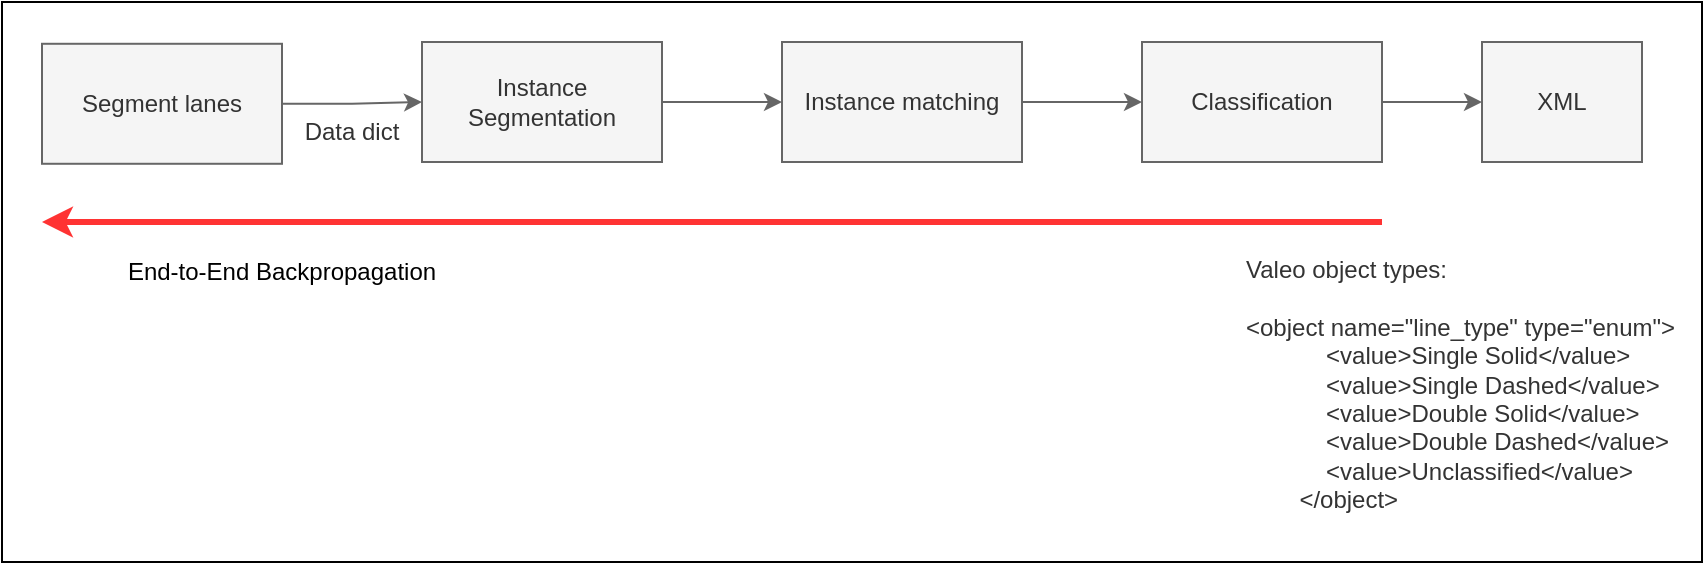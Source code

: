 <mxfile version="20.5.3" type="embed"><diagram name="Page-1" id="Kg2fg5DoI4W7--v5PtMn"><mxGraphModel dx="42" dy="799" grid="1" gridSize="10" guides="1" tooltips="1" connect="1" arrows="1" fold="1" page="1" pageScale="1" pageWidth="850" pageHeight="1100" background="#ffffff" math="1" shadow="0"><root><mxCell id="0"/><mxCell id="1" parent="0"/><mxCell id="JCz27zRKufJYR5mj9ClN-22" style="edgeStyle=orthogonalEdgeStyle;rounded=0;orthogonalLoop=1;jettySize=auto;html=1;labelBackgroundColor=none;fontColor=#FFFFFF;fillColor=#f5f5f5;strokeColor=#666666;" parent="1" source="JCz27zRKufJYR5mj9ClN-19" target="JCz27zRKufJYR5mj9ClN-20" edge="1"><mxGeometry relative="1" as="geometry"/></mxCell><mxCell id="JCz27zRKufJYR5mj9ClN-19" value="Segment lanes" style="rounded=0;whiteSpace=wrap;html=1;labelBackgroundColor=none;fontColor=#333333;fillColor=#f5f5f5;strokeColor=#666666;" parent="1" vertex="1"><mxGeometry x="870" y="60.89" width="120" height="60" as="geometry"/></mxCell><mxCell id="JCz27zRKufJYR5mj9ClN-23" style="edgeStyle=orthogonalEdgeStyle;rounded=0;orthogonalLoop=1;jettySize=auto;html=1;entryX=0;entryY=0.5;entryDx=0;entryDy=0;labelBackgroundColor=none;fontColor=#FFFFFF;fillColor=#f5f5f5;strokeColor=#666666;" parent="1" source="JCz27zRKufJYR5mj9ClN-20" target="JCz27zRKufJYR5mj9ClN-21" edge="1"><mxGeometry relative="1" as="geometry"/></mxCell><mxCell id="JCz27zRKufJYR5mj9ClN-20" value="Instance Segmentation" style="rounded=0;whiteSpace=wrap;html=1;labelBackgroundColor=none;fontColor=#333333;fillColor=#f5f5f5;strokeColor=#666666;" parent="1" vertex="1"><mxGeometry x="1060" y="60" width="120" height="60" as="geometry"/></mxCell><mxCell id="Z82hvyyXcKjrur3X78Jy-2" style="edgeStyle=orthogonalEdgeStyle;rounded=0;orthogonalLoop=1;jettySize=auto;html=1;entryX=0;entryY=0.5;entryDx=0;entryDy=0;labelBackgroundColor=none;fontColor=#FFFFFF;fillColor=#f5f5f5;strokeColor=#666666;" parent="1" source="JCz27zRKufJYR5mj9ClN-21" target="Z82hvyyXcKjrur3X78Jy-1" edge="1"><mxGeometry relative="1" as="geometry"/></mxCell><mxCell id="JCz27zRKufJYR5mj9ClN-21" value="Instance matching" style="rounded=0;whiteSpace=wrap;html=1;labelBackgroundColor=none;fontColor=#333333;fillColor=#f5f5f5;strokeColor=#666666;" parent="1" vertex="1"><mxGeometry x="1240" y="60.0" width="120" height="60" as="geometry"/></mxCell><mxCell id="6of8M_cqUM9uMK7crakQ-3" value="Valeo object types:&lt;br&gt;&lt;br&gt;&amp;lt;object name=&quot;line_type&quot; type=&quot;enum&quot;&amp;gt;&lt;br&gt;&lt;span style=&quot;white-space: pre;&quot;&gt;&amp;nbsp;&amp;nbsp;&amp;nbsp;&amp;nbsp;&lt;/span&gt;&lt;span style=&quot;white-space: pre;&quot;&gt;&amp;nbsp;&amp;nbsp;&amp;nbsp;&amp;nbsp;&lt;/span&gt;&lt;span style=&quot;white-space: pre;&quot;&gt;&amp;nbsp;&amp;nbsp;&amp;nbsp;&amp;nbsp;&lt;/span&gt;&amp;lt;value&amp;gt;Single Solid&amp;lt;/value&amp;gt;&lt;br&gt;&lt;span style=&quot;white-space: pre;&quot;&gt;&amp;nbsp;&amp;nbsp;&amp;nbsp;&amp;nbsp;&lt;/span&gt;&lt;span style=&quot;white-space: pre;&quot;&gt;&amp;nbsp;&amp;nbsp;&amp;nbsp;&amp;nbsp;&lt;/span&gt;&lt;span style=&quot;white-space: pre;&quot;&gt;&amp;nbsp;&amp;nbsp;&amp;nbsp;&amp;nbsp;&lt;/span&gt;&amp;lt;value&amp;gt;Single Dashed&amp;lt;/value&amp;gt;&lt;br&gt;&lt;span style=&quot;white-space: pre;&quot;&gt;&amp;nbsp;&amp;nbsp;&amp;nbsp;&amp;nbsp;&lt;/span&gt;&lt;span style=&quot;white-space: pre;&quot;&gt;&amp;nbsp;&amp;nbsp;&amp;nbsp;&amp;nbsp;&lt;/span&gt;&lt;span style=&quot;white-space: pre;&quot;&gt;&amp;nbsp;&amp;nbsp;&amp;nbsp;&amp;nbsp;&lt;/span&gt;&amp;lt;value&amp;gt;Double Solid&amp;lt;/value&amp;gt;&lt;br&gt;&lt;span style=&quot;white-space: pre;&quot;&gt;&amp;nbsp;&amp;nbsp;&amp;nbsp;&amp;nbsp;&lt;/span&gt;&lt;span style=&quot;white-space: pre;&quot;&gt;&amp;nbsp;&amp;nbsp;&amp;nbsp;&amp;nbsp;&lt;/span&gt;&lt;span style=&quot;white-space: pre;&quot;&gt;&amp;nbsp;&amp;nbsp;&amp;nbsp;&amp;nbsp;&lt;/span&gt;&amp;lt;value&amp;gt;Double Dashed&amp;lt;/value&amp;gt;&lt;br&gt;&lt;span style=&quot;white-space: pre;&quot;&gt;&amp;nbsp;&amp;nbsp;&amp;nbsp;&amp;nbsp;&lt;/span&gt;&lt;span style=&quot;white-space: pre;&quot;&gt;&amp;nbsp;&amp;nbsp;&amp;nbsp;&amp;nbsp;&lt;/span&gt;&lt;span style=&quot;white-space: pre;&quot;&gt;&amp;nbsp;&amp;nbsp;&amp;nbsp;&amp;nbsp;&lt;/span&gt;&amp;lt;value&amp;gt;Unclassified&amp;lt;/value&amp;gt;&lt;br&gt;&lt;span style=&quot;white-space: pre;&quot;&gt;&amp;nbsp;&amp;nbsp;&amp;nbsp;&amp;nbsp;&lt;/span&gt;&lt;span style=&quot;white-space: pre;&quot;&gt;&amp;nbsp;&amp;nbsp;&amp;nbsp;&amp;nbsp;&lt;/span&gt;&amp;lt;/object&amp;gt;" style="text;whiteSpace=wrap;html=1;labelBackgroundColor=none;fontColor=#333333;fillColor=none;strokeColor=none;" parent="1" vertex="1"><mxGeometry x="1470" y="160" width="220" height="140" as="geometry"/></mxCell><mxCell id="3" style="edgeStyle=orthogonalEdgeStyle;rounded=0;orthogonalLoop=1;jettySize=auto;html=1;entryX=0;entryY=0.5;entryDx=0;entryDy=0;labelBackgroundColor=none;fontColor=#FFFFFF;fillColor=#f5f5f5;strokeColor=#666666;" edge="1" parent="1" source="Z82hvyyXcKjrur3X78Jy-1" target="2"><mxGeometry relative="1" as="geometry"/></mxCell><mxCell id="Z82hvyyXcKjrur3X78Jy-1" value="Classification" style="rounded=0;whiteSpace=wrap;html=1;labelBackgroundColor=none;fontColor=#333333;fillColor=#f5f5f5;strokeColor=#666666;" parent="1" vertex="1"><mxGeometry x="1420" y="60" width="120" height="60" as="geometry"/></mxCell><mxCell id="2" value="XML" style="rounded=0;whiteSpace=wrap;html=1;labelBackgroundColor=none;fontColor=#333333;fillColor=#f5f5f5;strokeColor=#666666;" vertex="1" parent="1"><mxGeometry x="1590" y="60" width="80" height="60" as="geometry"/></mxCell><mxCell id="4" value="Data dict" style="text;html=1;strokeColor=none;fillColor=none;align=center;verticalAlign=middle;whiteSpace=wrap;rounded=0;labelBackgroundColor=none;fontColor=#333333;" vertex="1" parent="1"><mxGeometry x="980" y="80" width="90" height="50" as="geometry"/></mxCell><mxCell id="6" value="" style="endArrow=classic;html=1;rounded=0;labelBackgroundColor=none;fontColor=#FFFFFF;strokeColor=#FF3333;strokeWidth=3;" edge="1" parent="1"><mxGeometry width="50" height="50" relative="1" as="geometry"><mxPoint x="1540" y="150" as="sourcePoint"/><mxPoint x="870" y="150" as="targetPoint"/></mxGeometry></mxCell><mxCell id="7" value="End-to-End Backpropagation" style="text;html=1;strokeColor=none;fillColor=none;align=center;verticalAlign=middle;whiteSpace=wrap;rounded=0;labelBackgroundColor=none;fontColor=#000000;" vertex="1" parent="1"><mxGeometry x="900" y="160" width="180" height="30" as="geometry"/></mxCell><mxCell id="8" value="" style="rounded=0;whiteSpace=wrap;html=1;labelBackgroundColor=none;fontColor=#000000;fillColor=none;" vertex="1" parent="1"><mxGeometry x="850" y="40" width="850" height="280" as="geometry"/></mxCell></root></mxGraphModel></diagram></mxfile>